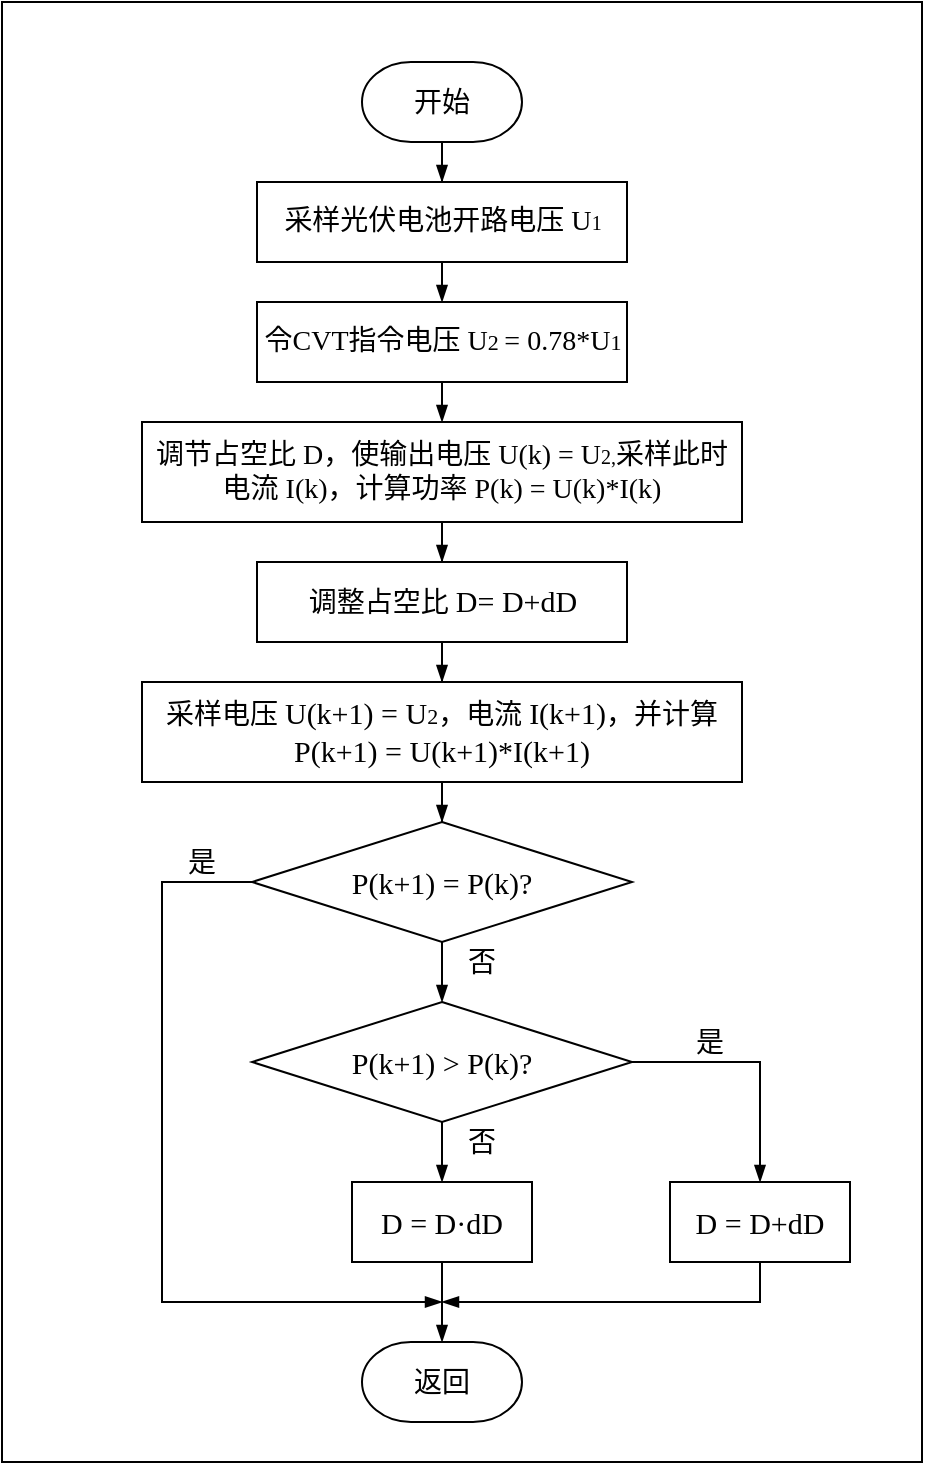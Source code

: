 <mxfile version="13.4.6" type="github">
  <diagram id="C5RBs43oDa-KdzZeNtuy" name="Page-1">
    <mxGraphModel dx="2048" dy="1850" grid="1" gridSize="10" guides="1" tooltips="1" connect="1" arrows="1" fold="1" page="1" pageScale="1" pageWidth="827" pageHeight="1169" math="0" shadow="0">
      <root>
        <mxCell id="WIyWlLk6GJQsqaUBKTNV-0" />
        <mxCell id="WIyWlLk6GJQsqaUBKTNV-1" parent="WIyWlLk6GJQsqaUBKTNV-0" />
        <mxCell id="u0UtIvNj63yNevoHzUJB-3" style="edgeStyle=orthogonalEdgeStyle;rounded=0;orthogonalLoop=1;jettySize=auto;html=1;exitX=0.5;exitY=1;exitDx=0;exitDy=0;exitPerimeter=0;endArrow=blockThin;endFill=1;" edge="1" parent="WIyWlLk6GJQsqaUBKTNV-1" source="u0UtIvNj63yNevoHzUJB-0" target="u0UtIvNj63yNevoHzUJB-1">
          <mxGeometry relative="1" as="geometry" />
        </mxCell>
        <mxCell id="u0UtIvNj63yNevoHzUJB-0" value="&lt;font style=&quot;font-size: 14px&quot;&gt;开始&lt;/font&gt;" style="strokeWidth=1;html=1;shape=mxgraph.flowchart.terminator;whiteSpace=wrap;" vertex="1" parent="WIyWlLk6GJQsqaUBKTNV-1">
          <mxGeometry x="170" width="80" height="40" as="geometry" />
        </mxCell>
        <mxCell id="u0UtIvNj63yNevoHzUJB-4" style="edgeStyle=orthogonalEdgeStyle;rounded=0;orthogonalLoop=1;jettySize=auto;html=1;exitX=0.5;exitY=1;exitDx=0;exitDy=0;entryX=0.5;entryY=0;entryDx=0;entryDy=0;endArrow=blockThin;endFill=1;" edge="1" parent="WIyWlLk6GJQsqaUBKTNV-1" source="u0UtIvNj63yNevoHzUJB-1" target="u0UtIvNj63yNevoHzUJB-2">
          <mxGeometry relative="1" as="geometry" />
        </mxCell>
        <mxCell id="u0UtIvNj63yNevoHzUJB-1" value="&lt;font face=&quot;Times New Roman&quot;&gt;&lt;font style=&quot;font-size: 14px&quot;&gt;采样光伏电池开路电压 U&lt;/font&gt;&lt;font style=&quot;font-size: 10px&quot;&gt;1&lt;/font&gt;&lt;/font&gt;" style="rounded=0;whiteSpace=wrap;html=1;strokeWidth=1;" vertex="1" parent="WIyWlLk6GJQsqaUBKTNV-1">
          <mxGeometry x="117.5" y="60" width="185" height="40" as="geometry" />
        </mxCell>
        <mxCell id="u0UtIvNj63yNevoHzUJB-13" style="edgeStyle=orthogonalEdgeStyle;rounded=0;orthogonalLoop=1;jettySize=auto;html=1;exitX=0.5;exitY=1;exitDx=0;exitDy=0;entryX=0.5;entryY=0;entryDx=0;entryDy=0;endArrow=blockThin;endFill=1;" edge="1" parent="WIyWlLk6GJQsqaUBKTNV-1" source="u0UtIvNj63yNevoHzUJB-2" target="u0UtIvNj63yNevoHzUJB-5">
          <mxGeometry relative="1" as="geometry" />
        </mxCell>
        <mxCell id="u0UtIvNj63yNevoHzUJB-2" value="&lt;font face=&quot;Times New Roman&quot;&gt;&lt;font style=&quot;font-size: 14px&quot;&gt;令CVT指令电压 U&lt;/font&gt;&lt;font style=&quot;font-size: 11px&quot;&gt;2&amp;nbsp;&lt;/font&gt;&lt;font style=&quot;font-size: 14px&quot;&gt;= 0.78*U&lt;/font&gt;&lt;font style=&quot;font-size: 11px&quot;&gt;1&lt;/font&gt;&lt;/font&gt;" style="rounded=0;whiteSpace=wrap;html=1;strokeWidth=1;" vertex="1" parent="WIyWlLk6GJQsqaUBKTNV-1">
          <mxGeometry x="117.5" y="120" width="185" height="40" as="geometry" />
        </mxCell>
        <mxCell id="u0UtIvNj63yNevoHzUJB-14" style="edgeStyle=orthogonalEdgeStyle;rounded=0;orthogonalLoop=1;jettySize=auto;html=1;exitX=0.5;exitY=1;exitDx=0;exitDy=0;endArrow=blockThin;endFill=1;" edge="1" parent="WIyWlLk6GJQsqaUBKTNV-1" source="u0UtIvNj63yNevoHzUJB-5" target="u0UtIvNj63yNevoHzUJB-6">
          <mxGeometry relative="1" as="geometry" />
        </mxCell>
        <mxCell id="u0UtIvNj63yNevoHzUJB-5" value="&lt;font face=&quot;Times New Roman&quot;&gt;&lt;span style=&quot;font-size: 14px&quot;&gt;调节占空比 D，使输出电压 U(k) = U&lt;/span&gt;&lt;font style=&quot;font-size: 10px&quot;&gt;2,&lt;/font&gt;&lt;font style=&quot;font-size: 14px&quot;&gt;采样此时电流 I(k)，计算功率 P(k) = U(k)*I(k)&lt;/font&gt;&lt;/font&gt;" style="rounded=0;whiteSpace=wrap;html=1;strokeWidth=1;" vertex="1" parent="WIyWlLk6GJQsqaUBKTNV-1">
          <mxGeometry x="60" y="180" width="300" height="50" as="geometry" />
        </mxCell>
        <mxCell id="u0UtIvNj63yNevoHzUJB-15" style="edgeStyle=orthogonalEdgeStyle;rounded=0;orthogonalLoop=1;jettySize=auto;html=1;exitX=0.5;exitY=1;exitDx=0;exitDy=0;endArrow=blockThin;endFill=1;" edge="1" parent="WIyWlLk6GJQsqaUBKTNV-1" source="u0UtIvNj63yNevoHzUJB-6" target="u0UtIvNj63yNevoHzUJB-7">
          <mxGeometry relative="1" as="geometry" />
        </mxCell>
        <mxCell id="u0UtIvNj63yNevoHzUJB-6" value="&lt;font face=&quot;Times New Roman&quot;&gt;&lt;span style=&quot;font-size: 14px&quot;&gt;调整占空比&amp;nbsp;&lt;/span&gt;&lt;font style=&quot;font-size: 15px&quot;&gt;D= D+dD&lt;/font&gt;&lt;/font&gt;" style="rounded=0;whiteSpace=wrap;html=1;strokeWidth=1;" vertex="1" parent="WIyWlLk6GJQsqaUBKTNV-1">
          <mxGeometry x="117.5" y="250" width="185" height="40" as="geometry" />
        </mxCell>
        <mxCell id="u0UtIvNj63yNevoHzUJB-16" style="edgeStyle=orthogonalEdgeStyle;rounded=0;orthogonalLoop=1;jettySize=auto;html=1;exitX=0.5;exitY=1;exitDx=0;exitDy=0;endArrow=blockThin;endFill=1;" edge="1" parent="WIyWlLk6GJQsqaUBKTNV-1" source="u0UtIvNj63yNevoHzUJB-7" target="u0UtIvNj63yNevoHzUJB-8">
          <mxGeometry relative="1" as="geometry" />
        </mxCell>
        <mxCell id="u0UtIvNj63yNevoHzUJB-7" value="&lt;font face=&quot;Times New Roman&quot;&gt;&lt;span style=&quot;font-size: 14px&quot;&gt;采样电压&amp;nbsp;&lt;/span&gt;&lt;font style=&quot;font-size: 15px&quot;&gt;U(k+1) = U&lt;/font&gt;&lt;font style=&quot;font-size: 11px&quot;&gt;2&lt;/font&gt;&lt;font style=&quot;font-size: 14px&quot;&gt;，&lt;/font&gt;&lt;font style=&quot;font-size: 14px&quot;&gt;电流&amp;nbsp;&lt;/font&gt;&lt;font style=&quot;font-size: 15px&quot;&gt;I(k+1)&lt;/font&gt;&lt;font style=&quot;font-size: 14px&quot;&gt;，并计算&lt;/font&gt;&lt;font style=&quot;font-size: 15px&quot;&gt;P(k+1) = U(k+1)*I(k+1)&lt;/font&gt;&lt;/font&gt;" style="rounded=0;whiteSpace=wrap;html=1;strokeWidth=1;" vertex="1" parent="WIyWlLk6GJQsqaUBKTNV-1">
          <mxGeometry x="60" y="310" width="300" height="50" as="geometry" />
        </mxCell>
        <mxCell id="u0UtIvNj63yNevoHzUJB-17" style="edgeStyle=orthogonalEdgeStyle;rounded=0;orthogonalLoop=1;jettySize=auto;html=1;exitX=0.5;exitY=1;exitDx=0;exitDy=0;endArrow=blockThin;endFill=1;" edge="1" parent="WIyWlLk6GJQsqaUBKTNV-1" source="u0UtIvNj63yNevoHzUJB-8" target="u0UtIvNj63yNevoHzUJB-9">
          <mxGeometry relative="1" as="geometry" />
        </mxCell>
        <mxCell id="u0UtIvNj63yNevoHzUJB-19" style="edgeStyle=orthogonalEdgeStyle;rounded=0;orthogonalLoop=1;jettySize=auto;html=1;endArrow=blockThin;endFill=1;exitX=0;exitY=0.5;exitDx=0;exitDy=0;" edge="1" parent="WIyWlLk6GJQsqaUBKTNV-1" source="u0UtIvNj63yNevoHzUJB-8">
          <mxGeometry relative="1" as="geometry">
            <mxPoint x="210" y="620" as="targetPoint" />
            <mxPoint x="110" y="420" as="sourcePoint" />
            <Array as="points">
              <mxPoint x="70" y="410" />
              <mxPoint x="70" y="620" />
            </Array>
          </mxGeometry>
        </mxCell>
        <mxCell id="u0UtIvNj63yNevoHzUJB-8" value="&lt;span style=&quot;font-family: &amp;#34;times new roman&amp;#34;&quot;&gt;&lt;font style=&quot;font-size: 15px&quot;&gt;P(k+1) = P(k)?&lt;/font&gt;&lt;/span&gt;" style="rhombus;whiteSpace=wrap;html=1;strokeWidth=1;" vertex="1" parent="WIyWlLk6GJQsqaUBKTNV-1">
          <mxGeometry x="115" y="380" width="190" height="60" as="geometry" />
        </mxCell>
        <mxCell id="u0UtIvNj63yNevoHzUJB-18" style="edgeStyle=orthogonalEdgeStyle;rounded=0;orthogonalLoop=1;jettySize=auto;html=1;exitX=0.5;exitY=1;exitDx=0;exitDy=0;endArrow=blockThin;endFill=1;" edge="1" parent="WIyWlLk6GJQsqaUBKTNV-1" source="u0UtIvNj63yNevoHzUJB-9" target="u0UtIvNj63yNevoHzUJB-10">
          <mxGeometry relative="1" as="geometry" />
        </mxCell>
        <mxCell id="u0UtIvNj63yNevoHzUJB-21" style="edgeStyle=orthogonalEdgeStyle;rounded=0;orthogonalLoop=1;jettySize=auto;html=1;endArrow=blockThin;endFill=1;" edge="1" parent="WIyWlLk6GJQsqaUBKTNV-1" source="u0UtIvNj63yNevoHzUJB-9" target="u0UtIvNj63yNevoHzUJB-11">
          <mxGeometry relative="1" as="geometry" />
        </mxCell>
        <mxCell id="u0UtIvNj63yNevoHzUJB-9" value="&lt;span style=&quot;font-family: &amp;#34;times new roman&amp;#34;&quot;&gt;&lt;font style=&quot;font-size: 15px&quot;&gt;P(k+1) &amp;gt; P(k)?&lt;/font&gt;&lt;/span&gt;" style="rhombus;whiteSpace=wrap;html=1;strokeWidth=1;" vertex="1" parent="WIyWlLk6GJQsqaUBKTNV-1">
          <mxGeometry x="115" y="470" width="190" height="60" as="geometry" />
        </mxCell>
        <mxCell id="u0UtIvNj63yNevoHzUJB-20" style="edgeStyle=orthogonalEdgeStyle;rounded=0;orthogonalLoop=1;jettySize=auto;html=1;endArrow=blockThin;endFill=1;" edge="1" parent="WIyWlLk6GJQsqaUBKTNV-1" source="u0UtIvNj63yNevoHzUJB-10" target="u0UtIvNj63yNevoHzUJB-12">
          <mxGeometry relative="1" as="geometry" />
        </mxCell>
        <mxCell id="u0UtIvNj63yNevoHzUJB-10" value="&lt;span style=&quot;font-family: &amp;#34;times new roman&amp;#34;&quot;&gt;&lt;font style=&quot;font-size: 15px&quot;&gt;D = D·dD&lt;/font&gt;&lt;/span&gt;" style="rounded=0;whiteSpace=wrap;html=1;strokeWidth=1;" vertex="1" parent="WIyWlLk6GJQsqaUBKTNV-1">
          <mxGeometry x="165" y="560" width="90" height="40" as="geometry" />
        </mxCell>
        <mxCell id="u0UtIvNj63yNevoHzUJB-24" style="edgeStyle=orthogonalEdgeStyle;rounded=0;orthogonalLoop=1;jettySize=auto;html=1;exitX=0.5;exitY=1;exitDx=0;exitDy=0;entryX=1;entryY=0.6;entryDx=0;entryDy=0;entryPerimeter=0;endArrow=blockThin;endFill=1;" edge="1" parent="WIyWlLk6GJQsqaUBKTNV-1" source="u0UtIvNj63yNevoHzUJB-11">
          <mxGeometry relative="1" as="geometry">
            <mxPoint x="210.0" y="620" as="targetPoint" />
            <Array as="points">
              <mxPoint x="369" y="620" />
            </Array>
          </mxGeometry>
        </mxCell>
        <mxCell id="u0UtIvNj63yNevoHzUJB-11" value="&lt;span style=&quot;font-family: &amp;#34;times new roman&amp;#34;&quot;&gt;&lt;font style=&quot;font-size: 15px&quot;&gt;D = D+dD&lt;/font&gt;&lt;/span&gt;" style="rounded=0;whiteSpace=wrap;html=1;strokeWidth=1;" vertex="1" parent="WIyWlLk6GJQsqaUBKTNV-1">
          <mxGeometry x="324" y="560" width="90" height="40" as="geometry" />
        </mxCell>
        <mxCell id="u0UtIvNj63yNevoHzUJB-12" value="&lt;font style=&quot;font-size: 14px&quot;&gt;返回&lt;/font&gt;" style="strokeWidth=1;html=1;shape=mxgraph.flowchart.terminator;whiteSpace=wrap;" vertex="1" parent="WIyWlLk6GJQsqaUBKTNV-1">
          <mxGeometry x="170" y="640" width="80" height="40" as="geometry" />
        </mxCell>
        <mxCell id="u0UtIvNj63yNevoHzUJB-25" value="&lt;font style=&quot;font-size: 14px&quot;&gt;是&lt;/font&gt;" style="text;html=1;strokeColor=none;fillColor=none;align=center;verticalAlign=middle;whiteSpace=wrap;rounded=0;" vertex="1" parent="WIyWlLk6GJQsqaUBKTNV-1">
          <mxGeometry x="70" y="390" width="40" height="20" as="geometry" />
        </mxCell>
        <mxCell id="u0UtIvNj63yNevoHzUJB-26" value="&lt;font style=&quot;font-size: 14px&quot;&gt;是&lt;/font&gt;" style="text;html=1;strokeColor=none;fillColor=none;align=center;verticalAlign=middle;whiteSpace=wrap;rounded=0;" vertex="1" parent="WIyWlLk6GJQsqaUBKTNV-1">
          <mxGeometry x="324" y="480" width="40" height="20" as="geometry" />
        </mxCell>
        <mxCell id="u0UtIvNj63yNevoHzUJB-28" value="&lt;font style=&quot;font-size: 14px&quot;&gt;否&lt;/font&gt;" style="text;html=1;strokeColor=none;fillColor=none;align=center;verticalAlign=middle;whiteSpace=wrap;rounded=0;" vertex="1" parent="WIyWlLk6GJQsqaUBKTNV-1">
          <mxGeometry x="210" y="440" width="40" height="20" as="geometry" />
        </mxCell>
        <mxCell id="u0UtIvNj63yNevoHzUJB-29" value="&lt;font style=&quot;font-size: 14px&quot;&gt;否&lt;/font&gt;" style="text;html=1;strokeColor=none;fillColor=none;align=center;verticalAlign=middle;whiteSpace=wrap;rounded=0;" vertex="1" parent="WIyWlLk6GJQsqaUBKTNV-1">
          <mxGeometry x="210" y="530" width="40" height="20" as="geometry" />
        </mxCell>
        <mxCell id="u0UtIvNj63yNevoHzUJB-31" value="" style="rounded=0;whiteSpace=wrap;html=1;strokeWidth=1;fillColor=none;" vertex="1" parent="WIyWlLk6GJQsqaUBKTNV-1">
          <mxGeometry x="-10" y="-30" width="460" height="730" as="geometry" />
        </mxCell>
      </root>
    </mxGraphModel>
  </diagram>
</mxfile>
